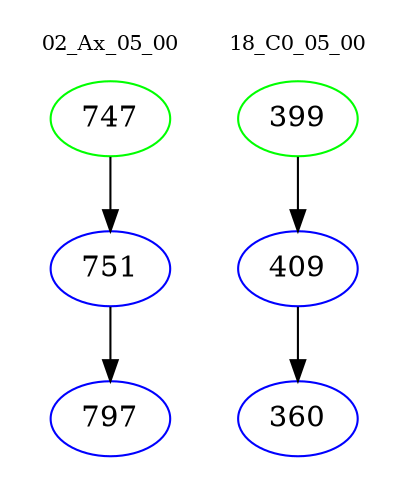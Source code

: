 digraph{
subgraph cluster_0 {
color = white
label = "02_Ax_05_00";
fontsize=10;
T0_747 [label="747", color="green"]
T0_747 -> T0_751 [color="black"]
T0_751 [label="751", color="blue"]
T0_751 -> T0_797 [color="black"]
T0_797 [label="797", color="blue"]
}
subgraph cluster_1 {
color = white
label = "18_C0_05_00";
fontsize=10;
T1_399 [label="399", color="green"]
T1_399 -> T1_409 [color="black"]
T1_409 [label="409", color="blue"]
T1_409 -> T1_360 [color="black"]
T1_360 [label="360", color="blue"]
}
}
